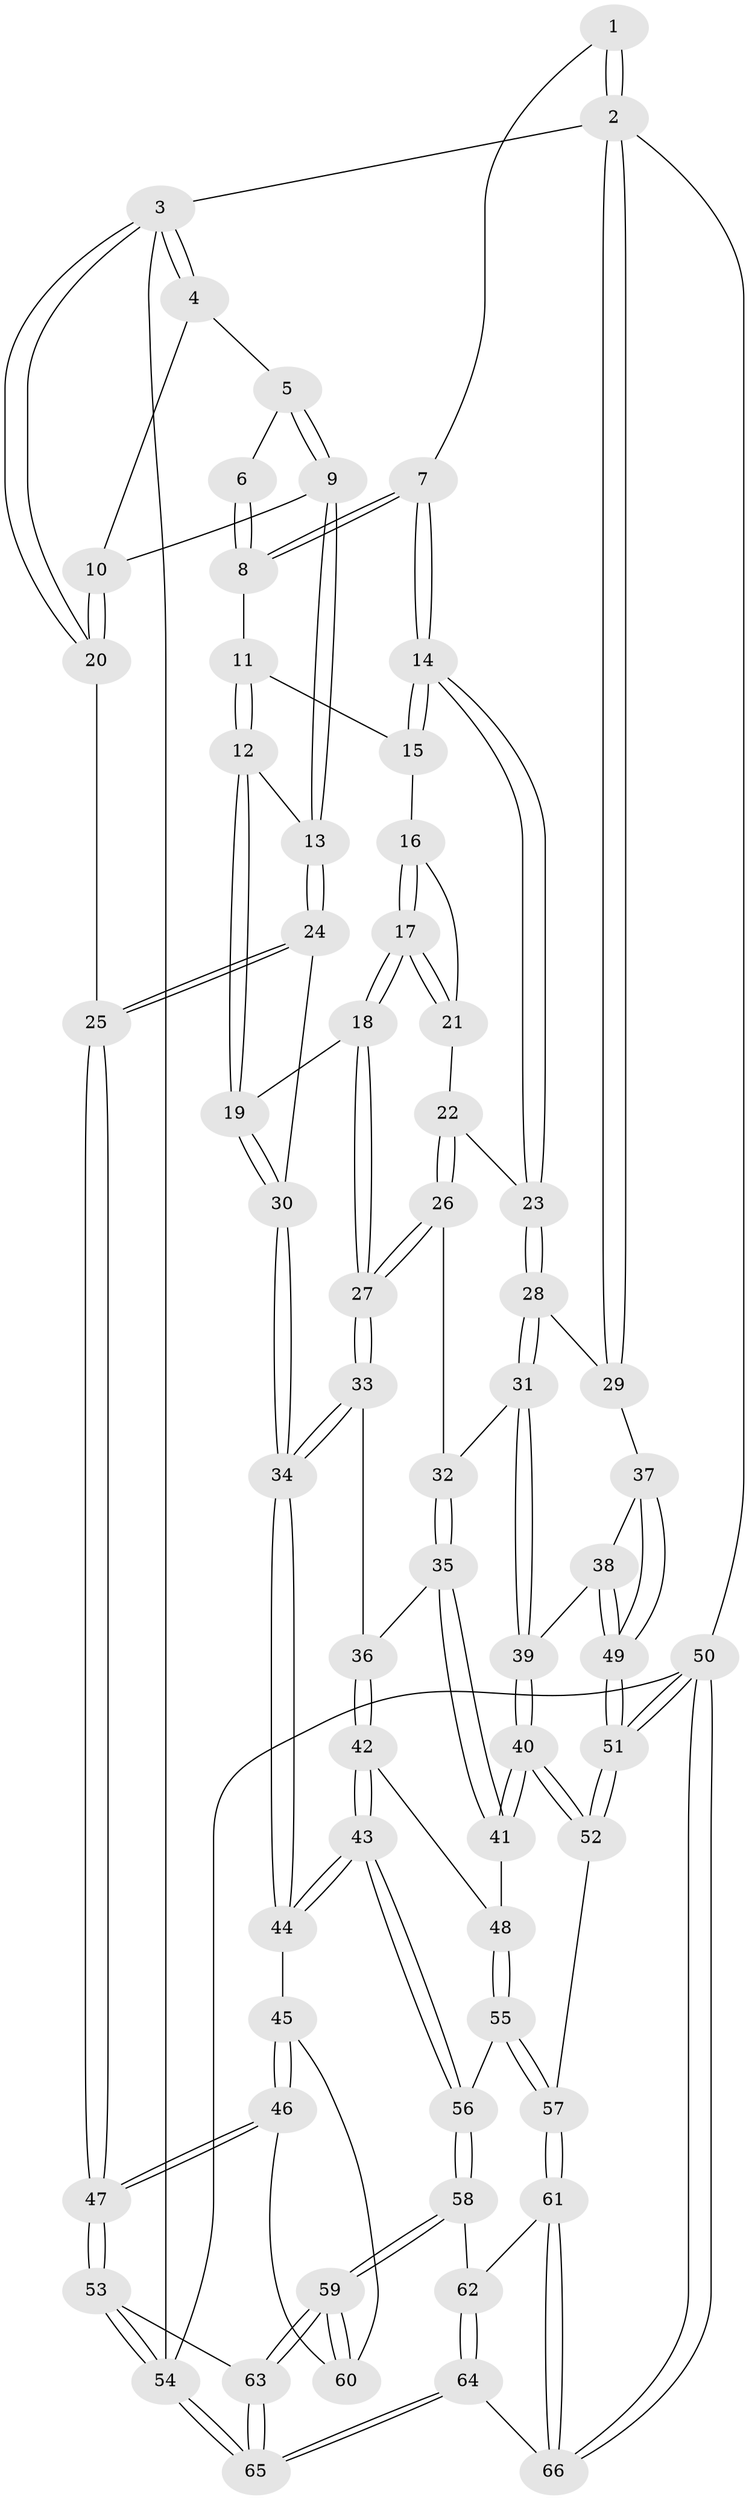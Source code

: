 // Generated by graph-tools (version 1.1) at 2025/00/03/09/25 05:00:28]
// undirected, 66 vertices, 162 edges
graph export_dot {
graph [start="1"]
  node [color=gray90,style=filled];
  1 [pos="+0.66129338762663+0"];
  2 [pos="+1+0"];
  3 [pos="+0+0"];
  4 [pos="+0.2781649913744194+0"];
  5 [pos="+0.28540107816254817+0"];
  6 [pos="+0.43556493259111445+0"];
  7 [pos="+0.7087931780901493+0.21440146983383537"];
  8 [pos="+0.47714074687629676+0.004395217865217072"];
  9 [pos="+0.21638673120186286+0.1776465954249551"];
  10 [pos="+0+0.12972155373848146"];
  11 [pos="+0.45151312030853963+0.15191068393342202"];
  12 [pos="+0.24035350237802106+0.23035325704323564"];
  13 [pos="+0.23844570815889368+0.22945186817953037"];
  14 [pos="+0.7116391362227074+0.22111753926018365"];
  15 [pos="+0.4631169323447655+0.16543234725347192"];
  16 [pos="+0.4694346597927685+0.21861363718720697"];
  17 [pos="+0.3846549045355609+0.3335758598923354"];
  18 [pos="+0.3675985402693126+0.3441618357383908"];
  19 [pos="+0.29356242415195777+0.28857625975415935"];
  20 [pos="+0+0.14492161004219814"];
  21 [pos="+0.5292582467923023+0.29061466865271574"];
  22 [pos="+0.577210565947916+0.30324294767635634"];
  23 [pos="+0.7165906131220625+0.22775877760229113"];
  24 [pos="+0.06253801206869206+0.4098503360039795"];
  25 [pos="+0+0.43822073200375083"];
  26 [pos="+0.5355582318208244+0.4029917461081988"];
  27 [pos="+0.42433099992214646+0.4859972945099528"];
  28 [pos="+0.8143322532917758+0.27129317176244166"];
  29 [pos="+1+0.1918433434902184"];
  30 [pos="+0.21951240582635398+0.5377830667421353"];
  31 [pos="+0.7590758337640765+0.43039242909680336"];
  32 [pos="+0.6370408597263783+0.44845404349958734"];
  33 [pos="+0.42393670398749256+0.4890639812805935"];
  34 [pos="+0.26851718072721403+0.5981651881836804"];
  35 [pos="+0.5357230034591889+0.5644423361081773"];
  36 [pos="+0.4914141402564177+0.5435362725925387"];
  37 [pos="+1+0.4810436690956772"];
  38 [pos="+0.8869133914239397+0.5299775016539907"];
  39 [pos="+0.7650464205255454+0.5458451637543564"];
  40 [pos="+0.7429655547691145+0.6580745338095086"];
  41 [pos="+0.6023606837008091+0.625578541592567"];
  42 [pos="+0.4528036183403137+0.6803021549255891"];
  43 [pos="+0.29410668882735175+0.7069409791867073"];
  44 [pos="+0.26177962953316575+0.6291921514776577"];
  45 [pos="+0.12340724657600177+0.6688560718333725"];
  46 [pos="+0+0.6582252248417636"];
  47 [pos="+0+0.6490832505636617"];
  48 [pos="+0.5112851278583148+0.7224446517234735"];
  49 [pos="+1+0.8961032871674997"];
  50 [pos="+1+1"];
  51 [pos="+1+0.9120280637468215"];
  52 [pos="+0.787959071282449+0.7409664346768525"];
  53 [pos="+0+0.8997219314929037"];
  54 [pos="+0+1"];
  55 [pos="+0.49588610166472447+0.8044333128228456"];
  56 [pos="+0.3003503840547607+0.7483517784939979"];
  57 [pos="+0.5653064765954452+0.9114282037483268"];
  58 [pos="+0.26841055049835916+0.8415187567679094"];
  59 [pos="+0.1592985788691727+0.8889923233219786"];
  60 [pos="+0.12074575937553195+0.8252093049463392"];
  61 [pos="+0.5494377988598315+0.9642486936589227"];
  62 [pos="+0.3020633043928854+0.8834068408083604"];
  63 [pos="+0.1452109830802164+0.9068287757428077"];
  64 [pos="+0.3226725133324369+1"];
  65 [pos="+0.158021000010764+1"];
  66 [pos="+0.5662229375672475+1"];
  1 -- 2;
  1 -- 2;
  1 -- 7;
  2 -- 3;
  2 -- 29;
  2 -- 29;
  2 -- 50;
  3 -- 4;
  3 -- 4;
  3 -- 20;
  3 -- 20;
  3 -- 54;
  4 -- 5;
  4 -- 10;
  5 -- 6;
  5 -- 9;
  5 -- 9;
  6 -- 8;
  6 -- 8;
  7 -- 8;
  7 -- 8;
  7 -- 14;
  7 -- 14;
  8 -- 11;
  9 -- 10;
  9 -- 13;
  9 -- 13;
  10 -- 20;
  10 -- 20;
  11 -- 12;
  11 -- 12;
  11 -- 15;
  12 -- 13;
  12 -- 19;
  12 -- 19;
  13 -- 24;
  13 -- 24;
  14 -- 15;
  14 -- 15;
  14 -- 23;
  14 -- 23;
  15 -- 16;
  16 -- 17;
  16 -- 17;
  16 -- 21;
  17 -- 18;
  17 -- 18;
  17 -- 21;
  17 -- 21;
  18 -- 19;
  18 -- 27;
  18 -- 27;
  19 -- 30;
  19 -- 30;
  20 -- 25;
  21 -- 22;
  22 -- 23;
  22 -- 26;
  22 -- 26;
  23 -- 28;
  23 -- 28;
  24 -- 25;
  24 -- 25;
  24 -- 30;
  25 -- 47;
  25 -- 47;
  26 -- 27;
  26 -- 27;
  26 -- 32;
  27 -- 33;
  27 -- 33;
  28 -- 29;
  28 -- 31;
  28 -- 31;
  29 -- 37;
  30 -- 34;
  30 -- 34;
  31 -- 32;
  31 -- 39;
  31 -- 39;
  32 -- 35;
  32 -- 35;
  33 -- 34;
  33 -- 34;
  33 -- 36;
  34 -- 44;
  34 -- 44;
  35 -- 36;
  35 -- 41;
  35 -- 41;
  36 -- 42;
  36 -- 42;
  37 -- 38;
  37 -- 49;
  37 -- 49;
  38 -- 39;
  38 -- 49;
  38 -- 49;
  39 -- 40;
  39 -- 40;
  40 -- 41;
  40 -- 41;
  40 -- 52;
  40 -- 52;
  41 -- 48;
  42 -- 43;
  42 -- 43;
  42 -- 48;
  43 -- 44;
  43 -- 44;
  43 -- 56;
  43 -- 56;
  44 -- 45;
  45 -- 46;
  45 -- 46;
  45 -- 60;
  46 -- 47;
  46 -- 47;
  46 -- 60;
  47 -- 53;
  47 -- 53;
  48 -- 55;
  48 -- 55;
  49 -- 51;
  49 -- 51;
  50 -- 51;
  50 -- 51;
  50 -- 66;
  50 -- 66;
  50 -- 54;
  51 -- 52;
  51 -- 52;
  52 -- 57;
  53 -- 54;
  53 -- 54;
  53 -- 63;
  54 -- 65;
  54 -- 65;
  55 -- 56;
  55 -- 57;
  55 -- 57;
  56 -- 58;
  56 -- 58;
  57 -- 61;
  57 -- 61;
  58 -- 59;
  58 -- 59;
  58 -- 62;
  59 -- 60;
  59 -- 60;
  59 -- 63;
  59 -- 63;
  61 -- 62;
  61 -- 66;
  61 -- 66;
  62 -- 64;
  62 -- 64;
  63 -- 65;
  63 -- 65;
  64 -- 65;
  64 -- 65;
  64 -- 66;
}
